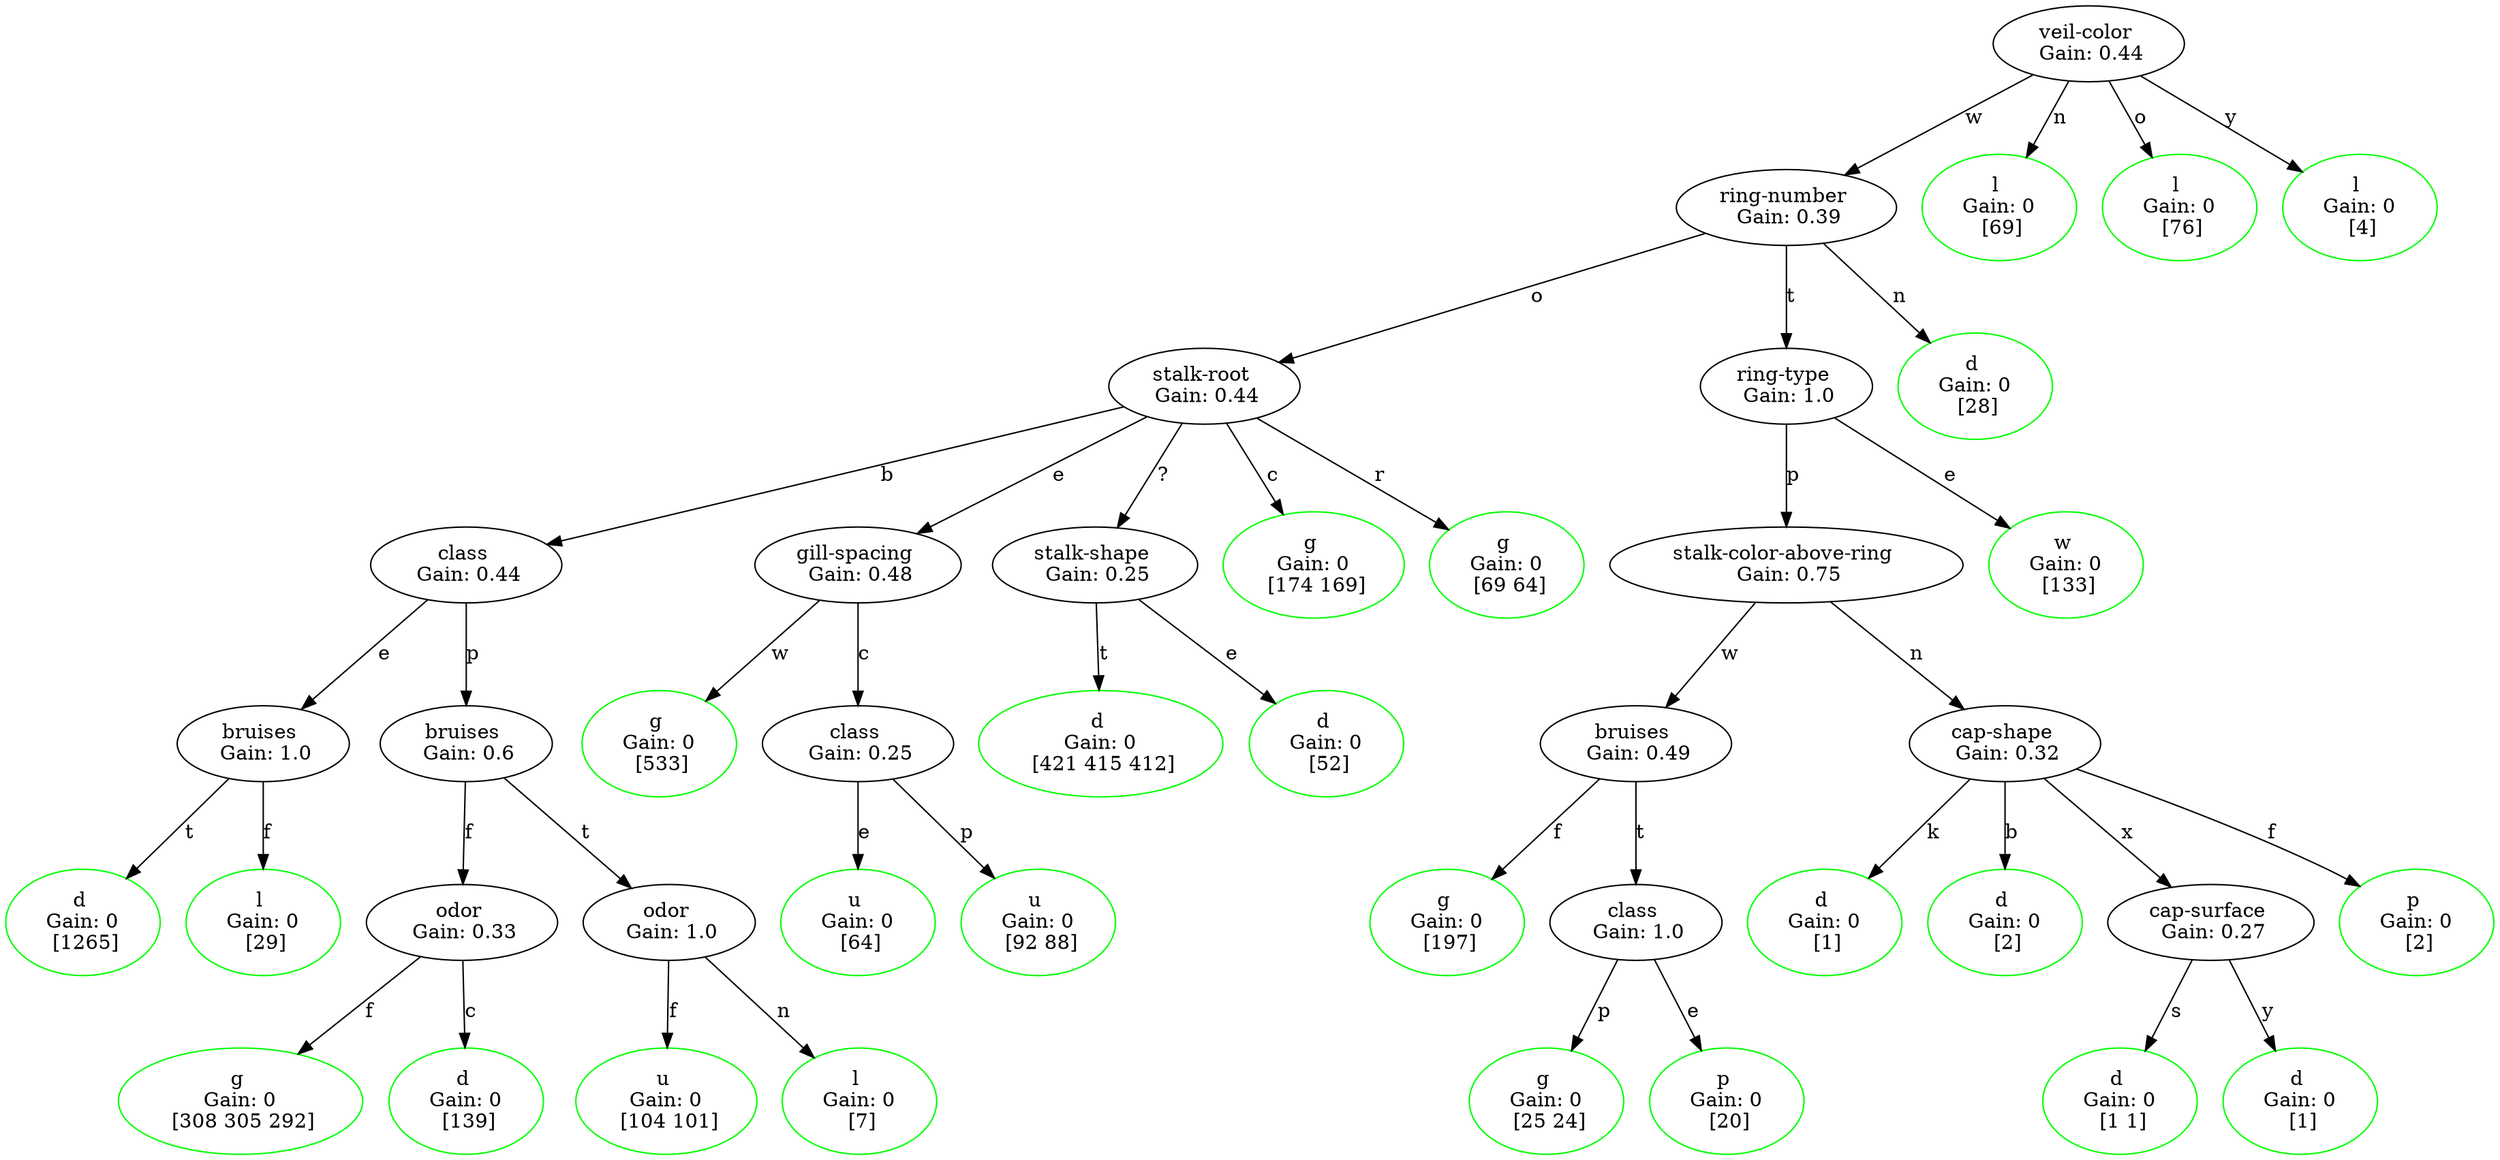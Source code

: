 digraph {
	0 [label="veil-color 
 Gain: 0.44"]
	77 [label="ring-number 
 Gain: 0.39"]
	0 -> 77 [label=w splines=line]
	78 [label="stalk-root 
 Gain: 0.44"]
	77 -> 78 [label=o splines=line]
	79 [label="class 
 Gain: 0.44"]
	78 -> 79 [label=b splines=line]
	80 [label="bruises 
 Gain: 1.0"]
	79 -> 80 [label=e splines=line]
	81 [label="d 
 Gain: 0 
 [1265]" color=green]
	80 -> 81 [label=t splines=line]
	82 [label="l 
 Gain: 0 
 [29]" color=green]
	80 -> 82 [label=f splines=line]
	83 [label="bruises 
 Gain: 0.6"]
	79 -> 83 [label=p splines=line]
	84 [label="odor 
 Gain: 0.33"]
	83 -> 84 [label=f splines=line]
	85 [label="g 
 Gain: 0 
 [308 305 292]" color=green]
	84 -> 85 [label=f splines=line]
	86 [label="d 
 Gain: 0 
 [139]" color=green]
	84 -> 86 [label=c splines=line]
	87 [label="odor 
 Gain: 1.0"]
	83 -> 87 [label=t splines=line]
	88 [label="u 
 Gain: 0 
 [104 101]" color=green]
	87 -> 88 [label=f splines=line]
	89 [label="l 
 Gain: 0 
 [7]" color=green]
	87 -> 89 [label=n splines=line]
	90 [label="gill-spacing 
 Gain: 0.48"]
	78 -> 90 [label=e splines=line]
	91 [label="g 
 Gain: 0 
 [533]" color=green]
	90 -> 91 [label=w splines=line]
	92 [label="class 
 Gain: 0.25"]
	90 -> 92 [label=c splines=line]
	93 [label="u 
 Gain: 0 
 [64]" color=green]
	92 -> 93 [label=e splines=line]
	94 [label="u 
 Gain: 0 
 [92 88]" color=green]
	92 -> 94 [label=p splines=line]
	95 [label="stalk-shape 
 Gain: 0.25"]
	78 -> 95 [label="?" splines=line]
	96 [label="d 
 Gain: 0 
 [421 415 412]" color=green]
	95 -> 96 [label=t splines=line]
	97 [label="d 
 Gain: 0 
 [52]" color=green]
	95 -> 97 [label=e splines=line]
	98 [label="g 
 Gain: 0 
 [174 169]" color=green]
	78 -> 98 [label=c splines=line]
	99 [label="g 
 Gain: 0 
 [69 64]" color=green]
	78 -> 99 [label=r splines=line]
	100 [label="ring-type 
 Gain: 1.0"]
	77 -> 100 [label=t splines=line]
	101 [label="stalk-color-above-ring 
 Gain: 0.75"]
	100 -> 101 [label=p splines=line]
	102 [label="bruises 
 Gain: 0.49"]
	101 -> 102 [label=w splines=line]
	103 [label="g 
 Gain: 0 
 [197]" color=green]
	102 -> 103 [label=f splines=line]
	104 [label="class 
 Gain: 1.0"]
	102 -> 104 [label=t splines=line]
	105 [label="g 
 Gain: 0 
 [25 24]" color=green]
	104 -> 105 [label=p splines=line]
	106 [label="p 
 Gain: 0 
 [20]" color=green]
	104 -> 106 [label=e splines=line]
	107 [label="cap-shape 
 Gain: 0.32"]
	101 -> 107 [label=n splines=line]
	108 [label="d 
 Gain: 0 
 [1]" color=green]
	107 -> 108 [label=k splines=line]
	109 [label="d 
 Gain: 0 
 [2]" color=green]
	107 -> 109 [label=b splines=line]
	110 [label="cap-surface 
 Gain: 0.27"]
	107 -> 110 [label=x splines=line]
	111 [label="d 
 Gain: 0 
 [1 1]" color=green]
	110 -> 111 [label=s splines=line]
	112 [label="d 
 Gain: 0 
 [1]" color=green]
	110 -> 112 [label=y splines=line]
	113 [label="p 
 Gain: 0 
 [2]" color=green]
	107 -> 113 [label=f splines=line]
	114 [label="w 
 Gain: 0 
 [133]" color=green]
	100 -> 114 [label=e splines=line]
	115 [label="d 
 Gain: 0 
 [28]" color=green]
	77 -> 115 [label=n splines=line]
	116 [label="l 
 Gain: 0 
 [69]" color=green]
	0 -> 116 [label=n splines=line]
	117 [label="l 
 Gain: 0 
 [76]" color=green]
	0 -> 117 [label=o splines=line]
	118 [label="l 
 Gain: 0 
 [4]" color=green]
	0 -> 118 [label=y splines=line]
}

